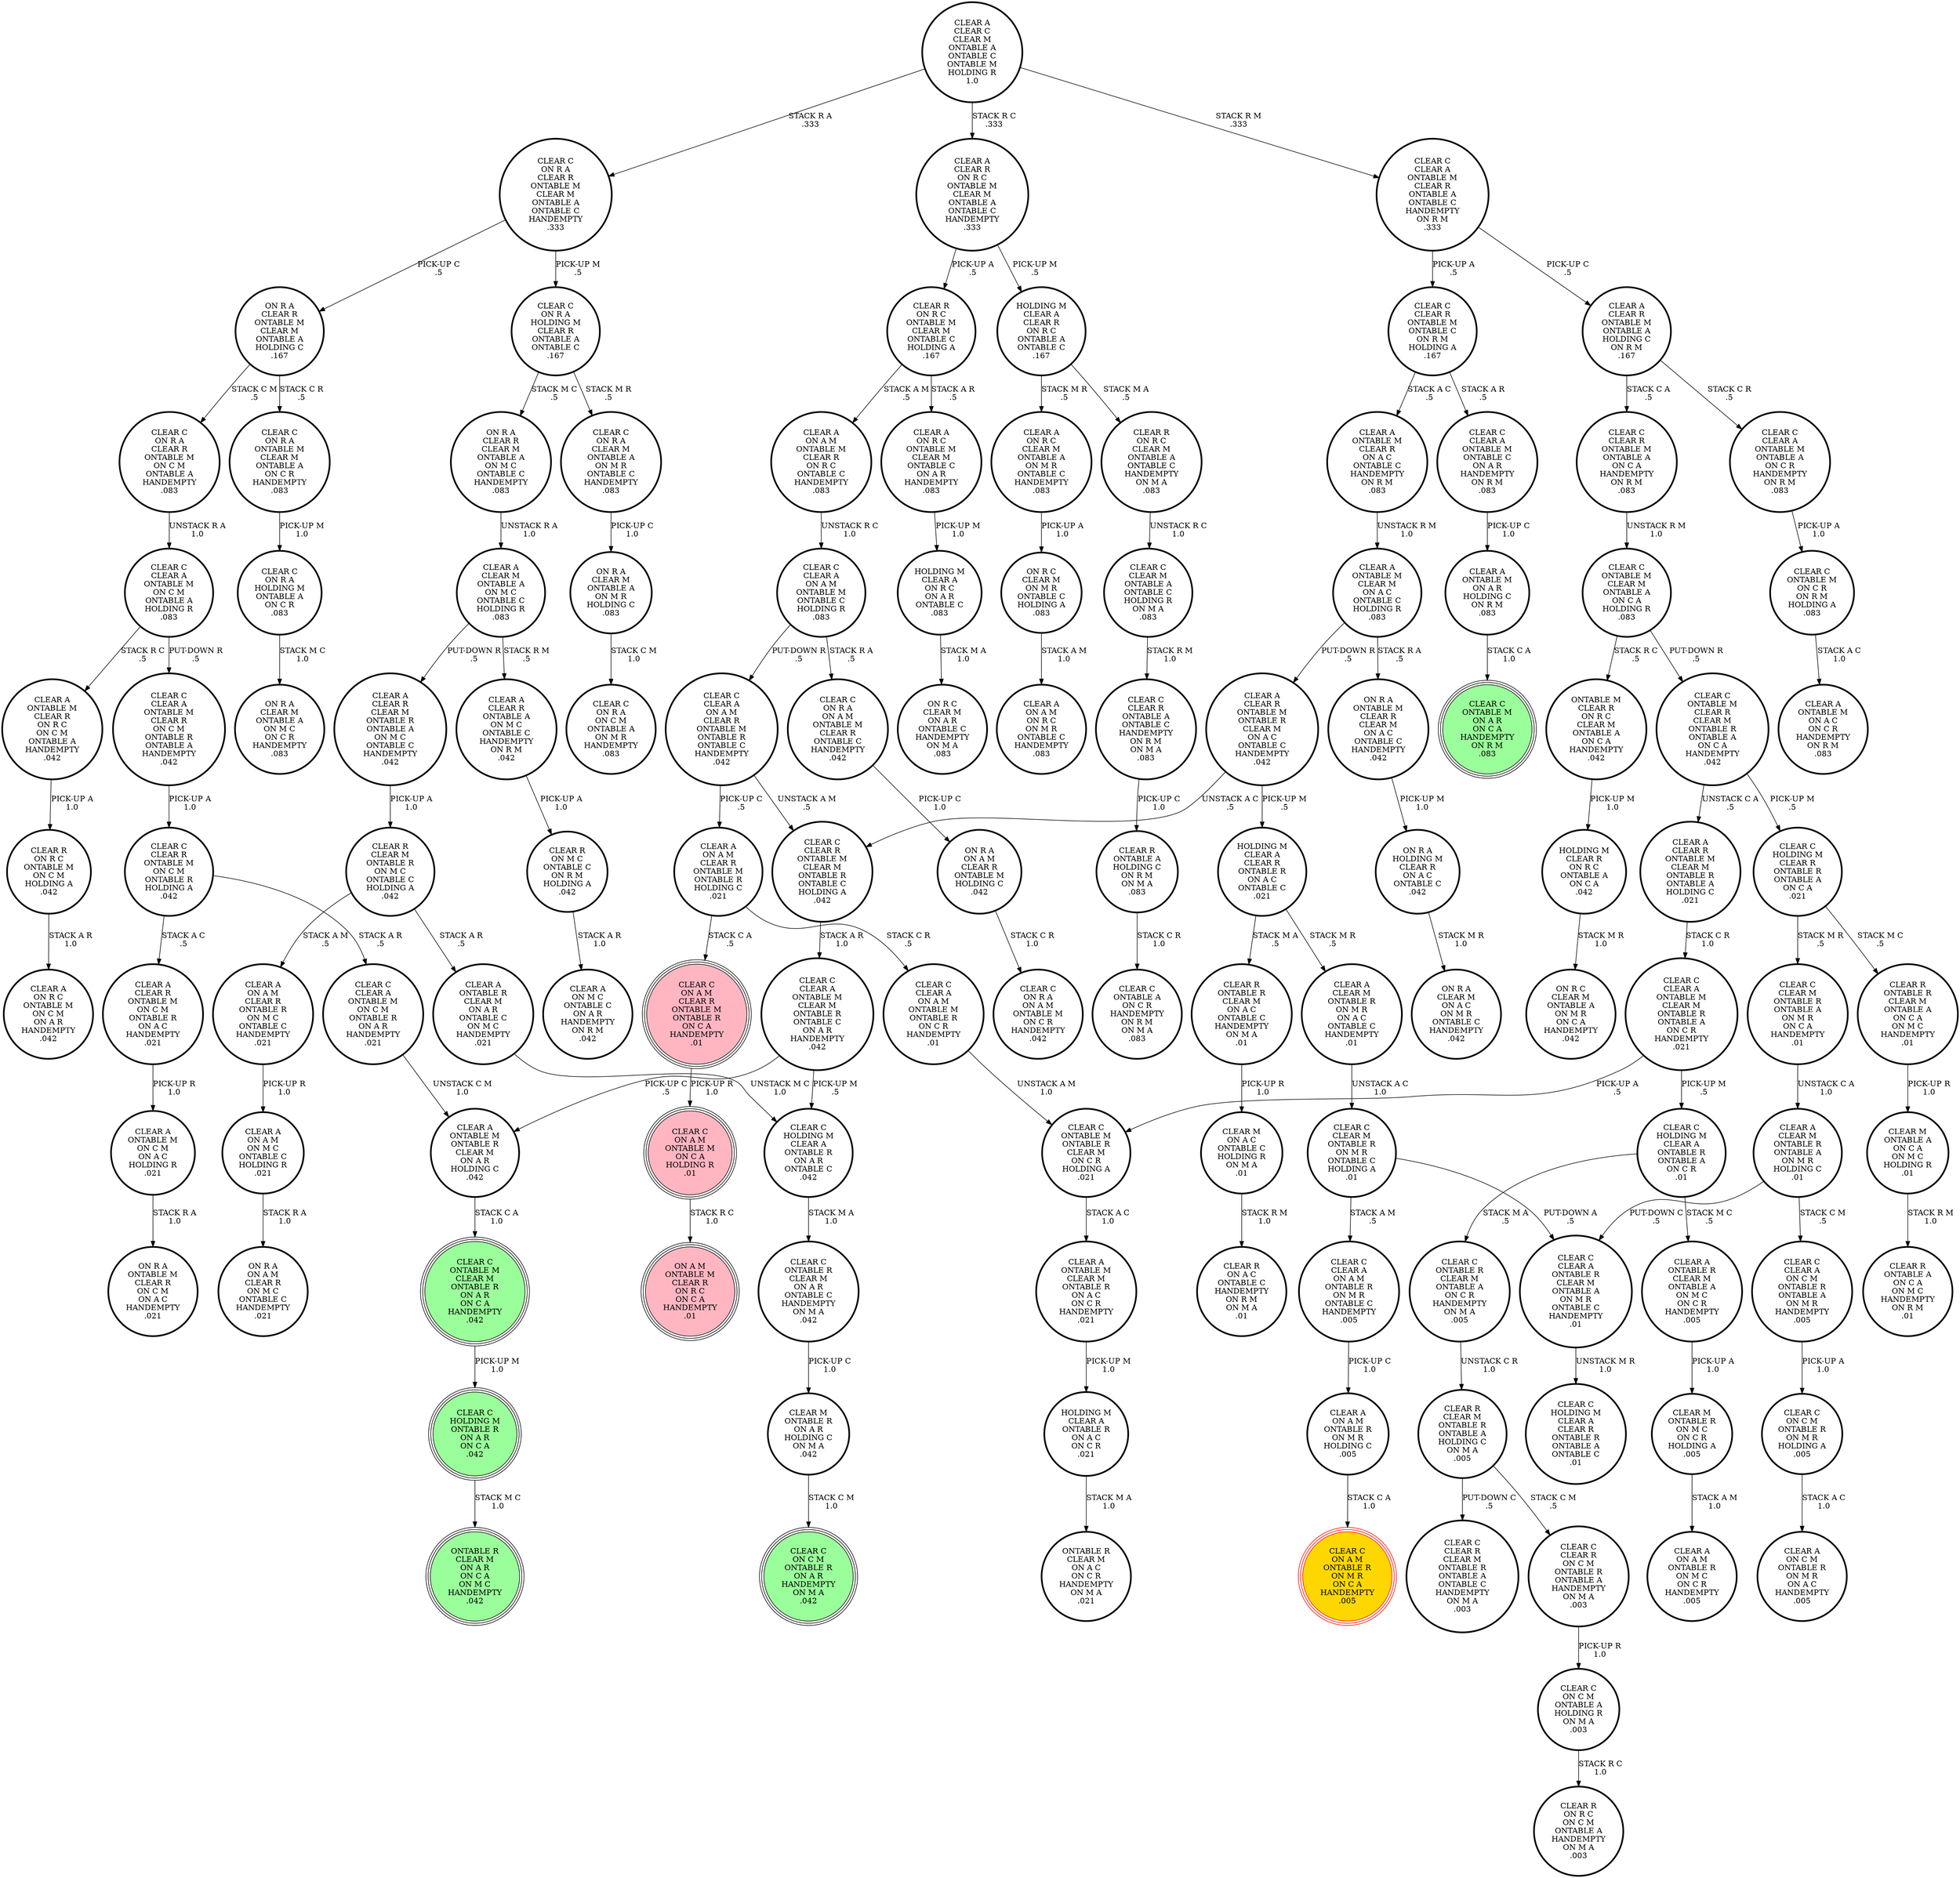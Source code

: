 digraph {
"CLEAR C\nCLEAR A\nONTABLE M\nON C M\nONTABLE A\nHOLDING R\n.083\n" -> "CLEAR C\nCLEAR A\nONTABLE M\nCLEAR R\nON C M\nONTABLE R\nONTABLE A\nHANDEMPTY\n.042\n"[label="PUT-DOWN R\n.5\n"];
"CLEAR C\nCLEAR A\nONTABLE M\nON C M\nONTABLE A\nHOLDING R\n.083\n" -> "CLEAR A\nONTABLE M\nCLEAR R\nON R C\nON C M\nONTABLE A\nHANDEMPTY\n.042\n"[label="STACK R C\n.5\n"];
"CLEAR C\nCLEAR A\nON C M\nONTABLE R\nONTABLE A\nON M R\nHANDEMPTY\n.005\n" -> "CLEAR C\nON C M\nONTABLE R\nON M R\nHOLDING A\n.005\n"[label="PICK-UP A\n1.0\n"];
"CLEAR C\nCLEAR A\nON A M\nONTABLE M\nONTABLE C\nHOLDING R\n.083\n" -> "CLEAR C\nON R A\nON A M\nONTABLE M\nCLEAR R\nONTABLE C\nHANDEMPTY\n.042\n"[label="STACK R A\n.5\n"];
"CLEAR C\nCLEAR A\nON A M\nONTABLE M\nONTABLE C\nHOLDING R\n.083\n" -> "CLEAR C\nCLEAR A\nON A M\nCLEAR R\nONTABLE M\nONTABLE R\nONTABLE C\nHANDEMPTY\n.042\n"[label="PUT-DOWN R\n.5\n"];
"CLEAR A\nONTABLE M\nON A R\nHOLDING C\nON R M\n.083\n" -> "CLEAR C\nONTABLE M\nON A R\nON C A\nHANDEMPTY\nON R M\n.083\n"[label="STACK C A\n1.0\n"];
"CLEAR C\nCLEAR R\nONTABLE M\nCLEAR M\nONTABLE R\nONTABLE C\nHOLDING A\n.042\n" -> "CLEAR C\nCLEAR A\nONTABLE M\nCLEAR M\nONTABLE R\nONTABLE C\nON A R\nHANDEMPTY\n.042\n"[label="STACK A R\n1.0\n"];
"HOLDING M\nCLEAR A\nCLEAR R\nONTABLE R\nON A C\nONTABLE C\n.021\n" -> "CLEAR A\nCLEAR M\nONTABLE R\nON M R\nON A C\nONTABLE C\nHANDEMPTY\n.01\n"[label="STACK M R\n.5\n"];
"HOLDING M\nCLEAR A\nCLEAR R\nONTABLE R\nON A C\nONTABLE C\n.021\n" -> "CLEAR R\nONTABLE R\nCLEAR M\nON A C\nONTABLE C\nHANDEMPTY\nON M A\n.01\n"[label="STACK M A\n.5\n"];
"CLEAR C\nON C M\nONTABLE R\nON M R\nHOLDING A\n.005\n" -> "CLEAR A\nON C M\nONTABLE R\nON M R\nON A C\nHANDEMPTY\n.005\n"[label="STACK A C\n1.0\n"];
"CLEAR C\nCLEAR A\nON A M\nONTABLE R\nON M R\nONTABLE C\nHANDEMPTY\n.005\n" -> "CLEAR A\nON A M\nONTABLE R\nON M R\nHOLDING C\n.005\n"[label="PICK-UP C\n1.0\n"];
"CLEAR M\nONTABLE A\nON C A\nON M C\nHOLDING R\n.01\n" -> "CLEAR R\nONTABLE A\nON C A\nON M C\nHANDEMPTY\nON R M\n.01\n"[label="STACK R M\n1.0\n"];
"CLEAR C\nCLEAR A\nON A M\nCLEAR R\nONTABLE M\nONTABLE R\nONTABLE C\nHANDEMPTY\n.042\n" -> "CLEAR A\nON A M\nCLEAR R\nONTABLE M\nONTABLE R\nHOLDING C\n.021\n"[label="PICK-UP C\n.5\n"];
"CLEAR C\nCLEAR A\nON A M\nCLEAR R\nONTABLE M\nONTABLE R\nONTABLE C\nHANDEMPTY\n.042\n" -> "CLEAR C\nCLEAR R\nONTABLE M\nCLEAR M\nONTABLE R\nONTABLE C\nHOLDING A\n.042\n"[label="UNSTACK A M\n.5\n"];
"CLEAR A\nONTABLE M\nCLEAR M\nONTABLE R\nON A C\nON C R\nHANDEMPTY\n.021\n" -> "HOLDING M\nCLEAR A\nONTABLE R\nON A C\nON C R\n.021\n"[label="PICK-UP M\n1.0\n"];
"CLEAR R\nON R C\nCLEAR M\nONTABLE A\nONTABLE C\nHANDEMPTY\nON M A\n.083\n" -> "CLEAR C\nCLEAR M\nONTABLE A\nONTABLE C\nHOLDING R\nON M A\n.083\n"[label="UNSTACK R C\n1.0\n"];
"HOLDING M\nCLEAR A\nCLEAR R\nON R C\nONTABLE A\nONTABLE C\n.167\n" -> "CLEAR A\nON R C\nCLEAR M\nONTABLE A\nON M R\nONTABLE C\nHANDEMPTY\n.083\n"[label="STACK M R\n.5\n"];
"HOLDING M\nCLEAR A\nCLEAR R\nON R C\nONTABLE A\nONTABLE C\n.167\n" -> "CLEAR R\nON R C\nCLEAR M\nONTABLE A\nONTABLE C\nHANDEMPTY\nON M A\n.083\n"[label="STACK M A\n.5\n"];
"CLEAR C\nCLEAR A\nONTABLE M\nCLEAR R\nON C M\nONTABLE R\nONTABLE A\nHANDEMPTY\n.042\n" -> "CLEAR C\nCLEAR R\nONTABLE M\nON C M\nONTABLE R\nHOLDING A\n.042\n"[label="PICK-UP A\n1.0\n"];
"CLEAR A\nCLEAR M\nONTABLE A\nON M C\nONTABLE C\nHOLDING R\n.083\n" -> "CLEAR A\nCLEAR R\nONTABLE A\nON M C\nONTABLE C\nHANDEMPTY\nON R M\n.042\n"[label="STACK R M\n.5\n"];
"CLEAR A\nCLEAR M\nONTABLE A\nON M C\nONTABLE C\nHOLDING R\n.083\n" -> "CLEAR A\nCLEAR R\nCLEAR M\nONTABLE R\nONTABLE A\nON M C\nONTABLE C\nHANDEMPTY\n.042\n"[label="PUT-DOWN R\n.5\n"];
"CLEAR A\nONTABLE R\nCLEAR M\nONTABLE A\nON M C\nON C R\nHANDEMPTY\n.005\n" -> "CLEAR M\nONTABLE R\nON M C\nON C R\nHOLDING A\n.005\n"[label="PICK-UP A\n1.0\n"];
"CLEAR C\nHOLDING M\nCLEAR A\nONTABLE R\nONTABLE A\nON C R\n.01\n" -> "CLEAR A\nONTABLE R\nCLEAR M\nONTABLE A\nON M C\nON C R\nHANDEMPTY\n.005\n"[label="STACK M C\n.5\n"];
"CLEAR C\nHOLDING M\nCLEAR A\nONTABLE R\nONTABLE A\nON C R\n.01\n" -> "CLEAR C\nONTABLE R\nCLEAR M\nONTABLE A\nON C R\nHANDEMPTY\nON M A\n.005\n"[label="STACK M A\n.5\n"];
"CLEAR C\nONTABLE M\nCLEAR R\nCLEAR M\nONTABLE R\nONTABLE A\nON C A\nHANDEMPTY\n.042\n" -> "CLEAR A\nCLEAR R\nONTABLE M\nCLEAR M\nONTABLE R\nONTABLE A\nHOLDING C\n.021\n"[label="UNSTACK C A\n.5\n"];
"CLEAR C\nONTABLE M\nCLEAR R\nCLEAR M\nONTABLE R\nONTABLE A\nON C A\nHANDEMPTY\n.042\n" -> "CLEAR C\nHOLDING M\nCLEAR R\nONTABLE R\nONTABLE A\nON C A\n.021\n"[label="PICK-UP M\n.5\n"];
"HOLDING M\nCLEAR R\nON R C\nONTABLE A\nON C A\n.042\n" -> "ON R C\nCLEAR M\nONTABLE A\nON M R\nON C A\nHANDEMPTY\n.042\n"[label="STACK M R\n1.0\n"];
"CLEAR A\nON A M\nCLEAR R\nONTABLE M\nONTABLE R\nHOLDING C\n.021\n" -> "CLEAR C\nON A M\nCLEAR R\nONTABLE M\nONTABLE R\nON C A\nHANDEMPTY\n.01\n"[label="STACK C A\n.5\n"];
"CLEAR A\nON A M\nCLEAR R\nONTABLE M\nONTABLE R\nHOLDING C\n.021\n" -> "CLEAR C\nCLEAR A\nON A M\nONTABLE M\nONTABLE R\nON C R\nHANDEMPTY\n.01\n"[label="STACK C R\n.5\n"];
"CLEAR A\nONTABLE M\nONTABLE R\nCLEAR M\nON A R\nHOLDING C\n.042\n" -> "CLEAR C\nONTABLE M\nCLEAR M\nONTABLE R\nON A R\nON C A\nHANDEMPTY\n.042\n"[label="STACK C A\n1.0\n"];
"CLEAR C\nCLEAR R\nONTABLE M\nONTABLE C\nON R M\nHOLDING A\n.167\n" -> "CLEAR C\nCLEAR A\nONTABLE M\nONTABLE C\nON A R\nHANDEMPTY\nON R M\n.083\n"[label="STACK A R\n.5\n"];
"CLEAR C\nCLEAR R\nONTABLE M\nONTABLE C\nON R M\nHOLDING A\n.167\n" -> "CLEAR A\nONTABLE M\nCLEAR R\nON A C\nONTABLE C\nHANDEMPTY\nON R M\n.083\n"[label="STACK A C\n.5\n"];
"CLEAR A\nCLEAR R\nONTABLE M\nCLEAR M\nONTABLE R\nONTABLE A\nHOLDING C\n.021\n" -> "CLEAR C\nCLEAR A\nONTABLE M\nCLEAR M\nONTABLE R\nONTABLE A\nON C R\nHANDEMPTY\n.021\n"[label="STACK C R\n1.0\n"];
"ON R A\nONTABLE M\nCLEAR R\nCLEAR M\nON A C\nONTABLE C\nHANDEMPTY\n.042\n" -> "ON R A\nHOLDING M\nCLEAR R\nON A C\nONTABLE C\n.042\n"[label="PICK-UP M\n1.0\n"];
"CLEAR C\nON R A\nONTABLE M\nCLEAR M\nONTABLE A\nON C R\nHANDEMPTY\n.083\n" -> "CLEAR C\nON R A\nHOLDING M\nONTABLE A\nON C R\n.083\n"[label="PICK-UP M\n1.0\n"];
"CLEAR A\nON A M\nONTABLE M\nCLEAR R\nON R C\nONTABLE C\nHANDEMPTY\n.083\n" -> "CLEAR C\nCLEAR A\nON A M\nONTABLE M\nONTABLE C\nHOLDING R\n.083\n"[label="UNSTACK R C\n1.0\n"];
"CLEAR A\nONTABLE M\nCLEAR R\nON A C\nONTABLE C\nHANDEMPTY\nON R M\n.083\n" -> "CLEAR A\nONTABLE M\nCLEAR M\nON A C\nONTABLE C\nHOLDING R\n.083\n"[label="UNSTACK R M\n1.0\n"];
"CLEAR A\nON A M\nONTABLE R\nON M R\nHOLDING C\n.005\n" -> "CLEAR C\nON A M\nONTABLE R\nON M R\nON C A\nHANDEMPTY\n.005\n"[label="STACK C A\n1.0\n"];
"CLEAR R\nON M C\nONTABLE C\nON R M\nHOLDING A\n.042\n" -> "CLEAR A\nON M C\nONTABLE C\nON A R\nHANDEMPTY\nON R M\n.042\n"[label="STACK A R\n1.0\n"];
"ON R A\nCLEAR R\nCLEAR M\nONTABLE A\nON M C\nONTABLE C\nHANDEMPTY\n.083\n" -> "CLEAR A\nCLEAR M\nONTABLE A\nON M C\nONTABLE C\nHOLDING R\n.083\n"[label="UNSTACK R A\n1.0\n"];
"HOLDING M\nCLEAR A\nON R C\nON A R\nONTABLE C\n.083\n" -> "ON R C\nCLEAR M\nON A R\nONTABLE C\nHANDEMPTY\nON M A\n.083\n"[label="STACK M A\n1.0\n"];
"CLEAR A\nCLEAR R\nONTABLE A\nON M C\nONTABLE C\nHANDEMPTY\nON R M\n.042\n" -> "CLEAR R\nON M C\nONTABLE C\nON R M\nHOLDING A\n.042\n"[label="PICK-UP A\n1.0\n"];
"CLEAR C\nCLEAR A\nONTABLE M\nCLEAR M\nONTABLE R\nONTABLE A\nON C R\nHANDEMPTY\n.021\n" -> "CLEAR C\nONTABLE M\nONTABLE R\nCLEAR M\nON C R\nHOLDING A\n.021\n"[label="PICK-UP A\n.5\n"];
"CLEAR C\nCLEAR A\nONTABLE M\nCLEAR M\nONTABLE R\nONTABLE A\nON C R\nHANDEMPTY\n.021\n" -> "CLEAR C\nHOLDING M\nCLEAR A\nONTABLE R\nONTABLE A\nON C R\n.01\n"[label="PICK-UP M\n.5\n"];
"CLEAR R\nONTABLE A\nHOLDING C\nON R M\nON M A\n.083\n" -> "CLEAR C\nONTABLE A\nON C R\nHANDEMPTY\nON R M\nON M A\n.083\n"[label="STACK C R\n1.0\n"];
"CLEAR C\nONTABLE R\nCLEAR M\nONTABLE A\nON C R\nHANDEMPTY\nON M A\n.005\n" -> "CLEAR R\nCLEAR M\nONTABLE R\nONTABLE A\nHOLDING C\nON M A\n.005\n"[label="UNSTACK C R\n1.0\n"];
"CLEAR C\nCLEAR A\nONTABLE M\nCLEAR R\nONTABLE A\nONTABLE C\nHANDEMPTY\nON R M\n.333\n" -> "CLEAR A\nCLEAR R\nONTABLE M\nONTABLE A\nHOLDING C\nON R M\n.167\n"[label="PICK-UP C\n.5\n"];
"CLEAR C\nCLEAR A\nONTABLE M\nCLEAR R\nONTABLE A\nONTABLE C\nHANDEMPTY\nON R M\n.333\n" -> "CLEAR C\nCLEAR R\nONTABLE M\nONTABLE C\nON R M\nHOLDING A\n.167\n"[label="PICK-UP A\n.5\n"];
"CLEAR A\nCLEAR R\nONTABLE M\nON C M\nONTABLE R\nON A C\nHANDEMPTY\n.021\n" -> "CLEAR A\nONTABLE M\nON C M\nON A C\nHOLDING R\n.021\n"[label="PICK-UP R\n1.0\n"];
"CLEAR C\nCLEAR A\nON A M\nONTABLE M\nONTABLE R\nON C R\nHANDEMPTY\n.01\n" -> "CLEAR C\nONTABLE M\nONTABLE R\nCLEAR M\nON C R\nHOLDING A\n.021\n"[label="UNSTACK A M\n1.0\n"];
"CLEAR A\nCLEAR R\nONTABLE M\nONTABLE R\nCLEAR M\nON A C\nONTABLE C\nHANDEMPTY\n.042\n" -> "HOLDING M\nCLEAR A\nCLEAR R\nONTABLE R\nON A C\nONTABLE C\n.021\n"[label="PICK-UP M\n.5\n"];
"CLEAR A\nCLEAR R\nONTABLE M\nONTABLE R\nCLEAR M\nON A C\nONTABLE C\nHANDEMPTY\n.042\n" -> "CLEAR C\nCLEAR R\nONTABLE M\nCLEAR M\nONTABLE R\nONTABLE C\nHOLDING A\n.042\n"[label="UNSTACK A C\n.5\n"];
"CLEAR C\nON A M\nONTABLE M\nON C A\nHOLDING R\n.01\n" -> "ON A M\nONTABLE M\nCLEAR R\nON R C\nON C A\nHANDEMPTY\n.01\n"[label="STACK R C\n1.0\n"];
"CLEAR C\nCLEAR R\nONTABLE M\nON C M\nONTABLE R\nHOLDING A\n.042\n" -> "CLEAR A\nCLEAR R\nONTABLE M\nON C M\nONTABLE R\nON A C\nHANDEMPTY\n.021\n"[label="STACK A C\n.5\n"];
"CLEAR C\nCLEAR R\nONTABLE M\nON C M\nONTABLE R\nHOLDING A\n.042\n" -> "CLEAR C\nCLEAR A\nONTABLE M\nON C M\nONTABLE R\nON A R\nHANDEMPTY\n.021\n"[label="STACK A R\n.5\n"];
"ON R A\nON A M\nCLEAR R\nONTABLE M\nHOLDING C\n.042\n" -> "CLEAR C\nON R A\nON A M\nONTABLE M\nON C R\nHANDEMPTY\n.042\n"[label="STACK C R\n1.0\n"];
"CLEAR C\nHOLDING M\nCLEAR A\nONTABLE R\nON A R\nONTABLE C\n.042\n" -> "CLEAR C\nONTABLE R\nCLEAR M\nON A R\nONTABLE C\nHANDEMPTY\nON M A\n.042\n"[label="STACK M A\n1.0\n"];
"CLEAR C\nCLEAR R\nONTABLE M\nONTABLE A\nON C A\nHANDEMPTY\nON R M\n.083\n" -> "CLEAR C\nONTABLE M\nCLEAR M\nONTABLE A\nON C A\nHOLDING R\n.083\n"[label="UNSTACK R M\n1.0\n"];
"CLEAR A\nCLEAR M\nONTABLE R\nON M R\nON A C\nONTABLE C\nHANDEMPTY\n.01\n" -> "CLEAR C\nCLEAR M\nONTABLE R\nON M R\nONTABLE C\nHOLDING A\n.01\n"[label="UNSTACK A C\n1.0\n"];
"CLEAR R\nON R C\nONTABLE M\nON C M\nHOLDING A\n.042\n" -> "CLEAR A\nON R C\nONTABLE M\nON C M\nON A R\nHANDEMPTY\n.042\n"[label="STACK A R\n1.0\n"];
"CLEAR C\nON R A\nHOLDING M\nCLEAR R\nONTABLE A\nONTABLE C\n.167\n" -> "CLEAR C\nON R A\nCLEAR M\nONTABLE A\nON M R\nONTABLE C\nHANDEMPTY\n.083\n"[label="STACK M R\n.5\n"];
"CLEAR C\nON R A\nHOLDING M\nCLEAR R\nONTABLE A\nONTABLE C\n.167\n" -> "ON R A\nCLEAR R\nCLEAR M\nONTABLE A\nON M C\nONTABLE C\nHANDEMPTY\n.083\n"[label="STACK M C\n.5\n"];
"CLEAR A\nCLEAR R\nONTABLE M\nONTABLE A\nHOLDING C\nON R M\n.167\n" -> "CLEAR C\nCLEAR R\nONTABLE M\nONTABLE A\nON C A\nHANDEMPTY\nON R M\n.083\n"[label="STACK C A\n.5\n"];
"CLEAR A\nCLEAR R\nONTABLE M\nONTABLE A\nHOLDING C\nON R M\n.167\n" -> "CLEAR C\nCLEAR A\nONTABLE M\nONTABLE A\nON C R\nHANDEMPTY\nON R M\n.083\n"[label="STACK C R\n.5\n"];
"CLEAR C\nCLEAR M\nONTABLE R\nON M R\nONTABLE C\nHOLDING A\n.01\n" -> "CLEAR C\nCLEAR A\nONTABLE R\nCLEAR M\nONTABLE A\nON M R\nONTABLE C\nHANDEMPTY\n.01\n"[label="PUT-DOWN A\n.5\n"];
"CLEAR C\nCLEAR M\nONTABLE R\nON M R\nONTABLE C\nHOLDING A\n.01\n" -> "CLEAR C\nCLEAR A\nON A M\nONTABLE R\nON M R\nONTABLE C\nHANDEMPTY\n.005\n"[label="STACK A M\n.5\n"];
"CLEAR C\nON R A\nCLEAR R\nONTABLE M\nON C M\nONTABLE A\nHANDEMPTY\n.083\n" -> "CLEAR C\nCLEAR A\nONTABLE M\nON C M\nONTABLE A\nHOLDING R\n.083\n"[label="UNSTACK R A\n1.0\n"];
"CLEAR C\nHOLDING M\nCLEAR R\nONTABLE R\nONTABLE A\nON C A\n.021\n" -> "CLEAR R\nONTABLE R\nCLEAR M\nONTABLE A\nON C A\nON M C\nHANDEMPTY\n.01\n"[label="STACK M C\n.5\n"];
"CLEAR C\nHOLDING M\nCLEAR R\nONTABLE R\nONTABLE A\nON C A\n.021\n" -> "CLEAR C\nCLEAR M\nONTABLE R\nONTABLE A\nON M R\nON C A\nHANDEMPTY\n.01\n"[label="STACK M R\n.5\n"];
"CLEAR C\nON R A\nHOLDING M\nONTABLE A\nON C R\n.083\n" -> "ON R A\nCLEAR M\nONTABLE A\nON M C\nON C R\nHANDEMPTY\n.083\n"[label="STACK M C\n1.0\n"];
"CLEAR A\nONTABLE M\nON C M\nON A C\nHOLDING R\n.021\n" -> "ON R A\nONTABLE M\nCLEAR R\nON C M\nON A C\nHANDEMPTY\n.021\n"[label="STACK R A\n1.0\n"];
"ON R A\nCLEAR R\nONTABLE M\nCLEAR M\nONTABLE A\nHOLDING C\n.167\n" -> "CLEAR C\nON R A\nONTABLE M\nCLEAR M\nONTABLE A\nON C R\nHANDEMPTY\n.083\n"[label="STACK C R\n.5\n"];
"ON R A\nCLEAR R\nONTABLE M\nCLEAR M\nONTABLE A\nHOLDING C\n.167\n" -> "CLEAR C\nON R A\nCLEAR R\nONTABLE M\nON C M\nONTABLE A\nHANDEMPTY\n.083\n"[label="STACK C M\n.5\n"];
"CLEAR A\nCLEAR R\nCLEAR M\nONTABLE R\nONTABLE A\nON M C\nONTABLE C\nHANDEMPTY\n.042\n" -> "CLEAR R\nCLEAR M\nONTABLE R\nON M C\nONTABLE C\nHOLDING A\n.042\n"[label="PICK-UP A\n1.0\n"];
"CLEAR A\nCLEAR R\nON R C\nONTABLE M\nCLEAR M\nONTABLE A\nONTABLE C\nHANDEMPTY\n.333\n" -> "HOLDING M\nCLEAR A\nCLEAR R\nON R C\nONTABLE A\nONTABLE C\n.167\n"[label="PICK-UP M\n.5\n"];
"CLEAR A\nCLEAR R\nON R C\nONTABLE M\nCLEAR M\nONTABLE A\nONTABLE C\nHANDEMPTY\n.333\n" -> "CLEAR R\nON R C\nONTABLE M\nCLEAR M\nONTABLE C\nHOLDING A\n.167\n"[label="PICK-UP A\n.5\n"];
"CLEAR R\nCLEAR M\nONTABLE R\nONTABLE A\nHOLDING C\nON M A\n.005\n" -> "CLEAR C\nCLEAR R\nON C M\nONTABLE R\nONTABLE A\nHANDEMPTY\nON M A\n.003\n"[label="STACK C M\n.5\n"];
"CLEAR R\nCLEAR M\nONTABLE R\nONTABLE A\nHOLDING C\nON M A\n.005\n" -> "CLEAR C\nCLEAR R\nCLEAR M\nONTABLE R\nONTABLE A\nONTABLE C\nHANDEMPTY\nON M A\n.003\n"[label="PUT-DOWN C\n.5\n"];
"CLEAR R\nONTABLE R\nCLEAR M\nON A C\nONTABLE C\nHANDEMPTY\nON M A\n.01\n" -> "CLEAR M\nON A C\nONTABLE C\nHOLDING R\nON M A\n.01\n"[label="PICK-UP R\n1.0\n"];
"CLEAR A\nON R C\nCLEAR M\nONTABLE A\nON M R\nONTABLE C\nHANDEMPTY\n.083\n" -> "ON R C\nCLEAR M\nON M R\nONTABLE C\nHOLDING A\n.083\n"[label="PICK-UP A\n1.0\n"];
"CLEAR A\nONTABLE M\nCLEAR M\nON A C\nONTABLE C\nHOLDING R\n.083\n" -> "ON R A\nONTABLE M\nCLEAR R\nCLEAR M\nON A C\nONTABLE C\nHANDEMPTY\n.042\n"[label="STACK R A\n.5\n"];
"CLEAR A\nONTABLE M\nCLEAR M\nON A C\nONTABLE C\nHOLDING R\n.083\n" -> "CLEAR A\nCLEAR R\nONTABLE M\nONTABLE R\nCLEAR M\nON A C\nONTABLE C\nHANDEMPTY\n.042\n"[label="PUT-DOWN R\n.5\n"];
"CLEAR C\nCLEAR R\nONTABLE A\nONTABLE C\nHANDEMPTY\nON R M\nON M A\n.083\n" -> "CLEAR R\nONTABLE A\nHOLDING C\nON R M\nON M A\n.083\n"[label="PICK-UP C\n1.0\n"];
"CLEAR C\nCLEAR A\nONTABLE M\nON C M\nONTABLE R\nON A R\nHANDEMPTY\n.021\n" -> "CLEAR A\nONTABLE M\nONTABLE R\nCLEAR M\nON A R\nHOLDING C\n.042\n"[label="UNSTACK C M\n1.0\n"];
"CLEAR C\nONTABLE M\nONTABLE R\nCLEAR M\nON C R\nHOLDING A\n.021\n" -> "CLEAR A\nONTABLE M\nCLEAR M\nONTABLE R\nON A C\nON C R\nHANDEMPTY\n.021\n"[label="STACK A C\n1.0\n"];
"CLEAR C\nON R A\nCLEAR R\nONTABLE M\nCLEAR M\nONTABLE A\nONTABLE C\nHANDEMPTY\n.333\n" -> "CLEAR C\nON R A\nHOLDING M\nCLEAR R\nONTABLE A\nONTABLE C\n.167\n"[label="PICK-UP M\n.5\n"];
"CLEAR C\nON R A\nCLEAR R\nONTABLE M\nCLEAR M\nONTABLE A\nONTABLE C\nHANDEMPTY\n.333\n" -> "ON R A\nCLEAR R\nONTABLE M\nCLEAR M\nONTABLE A\nHOLDING C\n.167\n"[label="PICK-UP C\n.5\n"];
"CLEAR C\nON A M\nCLEAR R\nONTABLE M\nONTABLE R\nON C A\nHANDEMPTY\n.01\n" -> "CLEAR C\nON A M\nONTABLE M\nON C A\nHOLDING R\n.01\n"[label="PICK-UP R\n1.0\n"];
"CLEAR R\nON R C\nONTABLE M\nCLEAR M\nONTABLE C\nHOLDING A\n.167\n" -> "CLEAR A\nON R C\nONTABLE M\nCLEAR M\nONTABLE C\nON A R\nHANDEMPTY\n.083\n"[label="STACK A R\n.5\n"];
"CLEAR R\nON R C\nONTABLE M\nCLEAR M\nONTABLE C\nHOLDING A\n.167\n" -> "CLEAR A\nON A M\nONTABLE M\nCLEAR R\nON R C\nONTABLE C\nHANDEMPTY\n.083\n"[label="STACK A M\n.5\n"];
"CLEAR A\nON A M\nON M C\nONTABLE C\nHOLDING R\n.021\n" -> "ON R A\nON A M\nCLEAR R\nON M C\nONTABLE C\nHANDEMPTY\n.021\n"[label="STACK R A\n1.0\n"];
"CLEAR C\nON R A\nCLEAR M\nONTABLE A\nON M R\nONTABLE C\nHANDEMPTY\n.083\n" -> "ON R A\nCLEAR M\nONTABLE A\nON M R\nHOLDING C\n.083\n"[label="PICK-UP C\n1.0\n"];
"CLEAR C\nCLEAR M\nONTABLE A\nONTABLE C\nHOLDING R\nON M A\n.083\n" -> "CLEAR C\nCLEAR R\nONTABLE A\nONTABLE C\nHANDEMPTY\nON R M\nON M A\n.083\n"[label="STACK R M\n1.0\n"];
"CLEAR C\nCLEAR A\nONTABLE R\nCLEAR M\nONTABLE A\nON M R\nONTABLE C\nHANDEMPTY\n.01\n" -> "CLEAR C\nHOLDING M\nCLEAR A\nCLEAR R\nONTABLE R\nONTABLE A\nONTABLE C\n.01\n"[label="UNSTACK M R\n1.0\n"];
"ONTABLE M\nCLEAR R\nON R C\nCLEAR M\nONTABLE A\nON C A\nHANDEMPTY\n.042\n" -> "HOLDING M\nCLEAR R\nON R C\nONTABLE A\nON C A\n.042\n"[label="PICK-UP M\n1.0\n"];
"CLEAR C\nCLEAR A\nONTABLE M\nONTABLE A\nON C R\nHANDEMPTY\nON R M\n.083\n" -> "CLEAR C\nONTABLE M\nON C R\nON R M\nHOLDING A\n.083\n"[label="PICK-UP A\n1.0\n"];
"CLEAR R\nCLEAR M\nONTABLE R\nON M C\nONTABLE C\nHOLDING A\n.042\n" -> "CLEAR A\nON A M\nCLEAR R\nONTABLE R\nON M C\nONTABLE C\nHANDEMPTY\n.021\n"[label="STACK A M\n.5\n"];
"CLEAR R\nCLEAR M\nONTABLE R\nON M C\nONTABLE C\nHOLDING A\n.042\n" -> "CLEAR A\nONTABLE R\nCLEAR M\nON A R\nONTABLE C\nON M C\nHANDEMPTY\n.021\n"[label="STACK A R\n.5\n"];
"ON R A\nHOLDING M\nCLEAR R\nON A C\nONTABLE C\n.042\n" -> "ON R A\nCLEAR M\nON A C\nON M R\nONTABLE C\nHANDEMPTY\n.042\n"[label="STACK M R\n1.0\n"];
"CLEAR C\nCLEAR A\nONTABLE M\nONTABLE C\nON A R\nHANDEMPTY\nON R M\n.083\n" -> "CLEAR A\nONTABLE M\nON A R\nHOLDING C\nON R M\n.083\n"[label="PICK-UP C\n1.0\n"];
"CLEAR C\nONTABLE R\nCLEAR M\nON A R\nONTABLE C\nHANDEMPTY\nON M A\n.042\n" -> "CLEAR M\nONTABLE R\nON A R\nHOLDING C\nON M A\n.042\n"[label="PICK-UP C\n1.0\n"];
"CLEAR A\nONTABLE M\nCLEAR R\nON R C\nON C M\nONTABLE A\nHANDEMPTY\n.042\n" -> "CLEAR R\nON R C\nONTABLE M\nON C M\nHOLDING A\n.042\n"[label="PICK-UP A\n1.0\n"];
"CLEAR C\nON C M\nONTABLE A\nHOLDING R\nON M A\n.003\n" -> "CLEAR R\nON R C\nON C M\nONTABLE A\nHANDEMPTY\nON M A\n.003\n"[label="STACK R C\n1.0\n"];
"CLEAR A\nCLEAR M\nONTABLE R\nONTABLE A\nON M R\nHOLDING C\n.01\n" -> "CLEAR C\nCLEAR A\nONTABLE R\nCLEAR M\nONTABLE A\nON M R\nONTABLE C\nHANDEMPTY\n.01\n"[label="PUT-DOWN C\n.5\n"];
"CLEAR A\nCLEAR M\nONTABLE R\nONTABLE A\nON M R\nHOLDING C\n.01\n" -> "CLEAR C\nCLEAR A\nON C M\nONTABLE R\nONTABLE A\nON M R\nHANDEMPTY\n.005\n"[label="STACK C M\n.5\n"];
"CLEAR C\nONTABLE M\nCLEAR M\nONTABLE R\nON A R\nON C A\nHANDEMPTY\n.042\n" -> "CLEAR C\nHOLDING M\nONTABLE R\nON A R\nON C A\n.042\n"[label="PICK-UP M\n1.0\n"];
"CLEAR A\nCLEAR C\nCLEAR M\nONTABLE A\nONTABLE C\nONTABLE M\nHOLDING R\n1.0\n" -> "CLEAR C\nON R A\nCLEAR R\nONTABLE M\nCLEAR M\nONTABLE A\nONTABLE C\nHANDEMPTY\n.333\n"[label="STACK R A\n.333\n"];
"CLEAR A\nCLEAR C\nCLEAR M\nONTABLE A\nONTABLE C\nONTABLE M\nHOLDING R\n1.0\n" -> "CLEAR A\nCLEAR R\nON R C\nONTABLE M\nCLEAR M\nONTABLE A\nONTABLE C\nHANDEMPTY\n.333\n"[label="STACK R C\n.333\n"];
"CLEAR A\nCLEAR C\nCLEAR M\nONTABLE A\nONTABLE C\nONTABLE M\nHOLDING R\n1.0\n" -> "CLEAR C\nCLEAR A\nONTABLE M\nCLEAR R\nONTABLE A\nONTABLE C\nHANDEMPTY\nON R M\n.333\n"[label="STACK R M\n.333\n"];
"CLEAR A\nONTABLE R\nCLEAR M\nON A R\nONTABLE C\nON M C\nHANDEMPTY\n.021\n" -> "CLEAR C\nHOLDING M\nCLEAR A\nONTABLE R\nON A R\nONTABLE C\n.042\n"[label="UNSTACK M C\n1.0\n"];
"CLEAR R\nONTABLE R\nCLEAR M\nONTABLE A\nON C A\nON M C\nHANDEMPTY\n.01\n" -> "CLEAR M\nONTABLE A\nON C A\nON M C\nHOLDING R\n.01\n"[label="PICK-UP R\n1.0\n"];
"ON R C\nCLEAR M\nON M R\nONTABLE C\nHOLDING A\n.083\n" -> "CLEAR A\nON A M\nON R C\nON M R\nONTABLE C\nHANDEMPTY\n.083\n"[label="STACK A M\n1.0\n"];
"CLEAR M\nONTABLE R\nON M C\nON C R\nHOLDING A\n.005\n" -> "CLEAR A\nON A M\nONTABLE R\nON M C\nON C R\nHANDEMPTY\n.005\n"[label="STACK A M\n1.0\n"];
"CLEAR C\nHOLDING M\nONTABLE R\nON A R\nON C A\n.042\n" -> "ONTABLE R\nCLEAR M\nON A R\nON C A\nON M C\nHANDEMPTY\n.042\n"[label="STACK M C\n1.0\n"];
"CLEAR C\nONTABLE M\nCLEAR M\nONTABLE A\nON C A\nHOLDING R\n.083\n" -> "ONTABLE M\nCLEAR R\nON R C\nCLEAR M\nONTABLE A\nON C A\nHANDEMPTY\n.042\n"[label="STACK R C\n.5\n"];
"CLEAR C\nONTABLE M\nCLEAR M\nONTABLE A\nON C A\nHOLDING R\n.083\n" -> "CLEAR C\nONTABLE M\nCLEAR R\nCLEAR M\nONTABLE R\nONTABLE A\nON C A\nHANDEMPTY\n.042\n"[label="PUT-DOWN R\n.5\n"];
"CLEAR A\nON R C\nONTABLE M\nCLEAR M\nONTABLE C\nON A R\nHANDEMPTY\n.083\n" -> "HOLDING M\nCLEAR A\nON R C\nON A R\nONTABLE C\n.083\n"[label="PICK-UP M\n1.0\n"];
"CLEAR M\nON A C\nONTABLE C\nHOLDING R\nON M A\n.01\n" -> "CLEAR R\nON A C\nONTABLE C\nHANDEMPTY\nON R M\nON M A\n.01\n"[label="STACK R M\n1.0\n"];
"CLEAR C\nCLEAR R\nON C M\nONTABLE R\nONTABLE A\nHANDEMPTY\nON M A\n.003\n" -> "CLEAR C\nON C M\nONTABLE A\nHOLDING R\nON M A\n.003\n"[label="PICK-UP R\n1.0\n"];
"ON R A\nCLEAR M\nONTABLE A\nON M R\nHOLDING C\n.083\n" -> "CLEAR C\nON R A\nON C M\nONTABLE A\nON M R\nHANDEMPTY\n.083\n"[label="STACK C M\n1.0\n"];
"CLEAR A\nON A M\nCLEAR R\nONTABLE R\nON M C\nONTABLE C\nHANDEMPTY\n.021\n" -> "CLEAR A\nON A M\nON M C\nONTABLE C\nHOLDING R\n.021\n"[label="PICK-UP R\n1.0\n"];
"CLEAR C\nON R A\nON A M\nONTABLE M\nCLEAR R\nONTABLE C\nHANDEMPTY\n.042\n" -> "ON R A\nON A M\nCLEAR R\nONTABLE M\nHOLDING C\n.042\n"[label="PICK-UP C\n1.0\n"];
"CLEAR M\nONTABLE R\nON A R\nHOLDING C\nON M A\n.042\n" -> "CLEAR C\nON C M\nONTABLE R\nON A R\nHANDEMPTY\nON M A\n.042\n"[label="STACK C M\n1.0\n"];
"HOLDING M\nCLEAR A\nONTABLE R\nON A C\nON C R\n.021\n" -> "ONTABLE R\nCLEAR M\nON A C\nON C R\nHANDEMPTY\nON M A\n.021\n"[label="STACK M A\n1.0\n"];
"CLEAR C\nCLEAR A\nONTABLE M\nCLEAR M\nONTABLE R\nONTABLE C\nON A R\nHANDEMPTY\n.042\n" -> "CLEAR A\nONTABLE M\nONTABLE R\nCLEAR M\nON A R\nHOLDING C\n.042\n"[label="PICK-UP C\n.5\n"];
"CLEAR C\nCLEAR A\nONTABLE M\nCLEAR M\nONTABLE R\nONTABLE C\nON A R\nHANDEMPTY\n.042\n" -> "CLEAR C\nHOLDING M\nCLEAR A\nONTABLE R\nON A R\nONTABLE C\n.042\n"[label="PICK-UP M\n.5\n"];
"CLEAR C\nONTABLE M\nON C R\nON R M\nHOLDING A\n.083\n" -> "CLEAR A\nONTABLE M\nON A C\nON C R\nHANDEMPTY\nON R M\n.083\n"[label="STACK A C\n1.0\n"];
"CLEAR C\nCLEAR M\nONTABLE R\nONTABLE A\nON M R\nON C A\nHANDEMPTY\n.01\n" -> "CLEAR A\nCLEAR M\nONTABLE R\nONTABLE A\nON M R\nHOLDING C\n.01\n"[label="UNSTACK C A\n1.0\n"];
"CLEAR R\nON R C\nON C M\nONTABLE A\nHANDEMPTY\nON M A\n.003\n" [shape=circle, penwidth=3];
"CLEAR R\nON A C\nONTABLE C\nHANDEMPTY\nON R M\nON M A\n.01\n" [shape=circle, penwidth=3];
"CLEAR A\nON C M\nONTABLE R\nON M R\nON A C\nHANDEMPTY\n.005\n" [shape=circle, penwidth=3];
"ON A M\nONTABLE M\nCLEAR R\nON R C\nON C A\nHANDEMPTY\n.01\n" [shape=circle, style=filled, fillcolor=lightpink, peripheries=3];
"CLEAR C\nON R A\nON C M\nONTABLE A\nON M R\nHANDEMPTY\n.083\n" [shape=circle, penwidth=3];
"CLEAR C\nCLEAR R\nCLEAR M\nONTABLE R\nONTABLE A\nONTABLE C\nHANDEMPTY\nON M A\n.003\n" [shape=circle, penwidth=3];
"ON R A\nON A M\nCLEAR R\nON M C\nONTABLE C\nHANDEMPTY\n.021\n" [shape=circle, penwidth=3];
"ONTABLE R\nCLEAR M\nON A C\nON C R\nHANDEMPTY\nON M A\n.021\n" [shape=circle, penwidth=3];
"CLEAR C\nON R A\nON A M\nONTABLE M\nON C R\nHANDEMPTY\n.042\n" [shape=circle, penwidth=3];
"CLEAR C\nON A M\nONTABLE R\nON M R\nON C A\nHANDEMPTY\n.005\n" [shape=circle, style=filled color=red, fillcolor=gold, peripheries=3];
"CLEAR A\nON A M\nON R C\nON M R\nONTABLE C\nHANDEMPTY\n.083\n" [shape=circle, penwidth=3];
"ON R A\nCLEAR M\nONTABLE A\nON M C\nON C R\nHANDEMPTY\n.083\n" [shape=circle, penwidth=3];
"CLEAR C\nHOLDING M\nCLEAR A\nCLEAR R\nONTABLE R\nONTABLE A\nONTABLE C\n.01\n" [shape=circle, penwidth=3];
"ON R A\nCLEAR M\nON A C\nON M R\nONTABLE C\nHANDEMPTY\n.042\n" [shape=circle, penwidth=3];
"ON R A\nONTABLE M\nCLEAR R\nON C M\nON A C\nHANDEMPTY\n.021\n" [shape=circle, penwidth=3];
"CLEAR A\nON M C\nONTABLE C\nON A R\nHANDEMPTY\nON R M\n.042\n" [shape=circle, penwidth=3];
"CLEAR A\nON A M\nONTABLE R\nON M C\nON C R\nHANDEMPTY\n.005\n" [shape=circle, penwidth=3];
"CLEAR R\nONTABLE A\nON C A\nON M C\nHANDEMPTY\nON R M\n.01\n" [shape=circle, penwidth=3];
"CLEAR A\nONTABLE M\nON A C\nON C R\nHANDEMPTY\nON R M\n.083\n" [shape=circle, penwidth=3];
"CLEAR C\nONTABLE A\nON C R\nHANDEMPTY\nON R M\nON M A\n.083\n" [shape=circle, penwidth=3];
"ON R C\nCLEAR M\nON A R\nONTABLE C\nHANDEMPTY\nON M A\n.083\n" [shape=circle, penwidth=3];
"CLEAR C\nON C M\nONTABLE R\nON A R\nHANDEMPTY\nON M A\n.042\n" [shape=circle, style=filled, fillcolor=palegreen1, peripheries=3];
"ONTABLE R\nCLEAR M\nON A R\nON C A\nON M C\nHANDEMPTY\n.042\n" [shape=circle, style=filled, fillcolor=palegreen1, peripheries=3];
"CLEAR C\nONTABLE M\nON A R\nON C A\nHANDEMPTY\nON R M\n.083\n" [shape=circle, style=filled, fillcolor=palegreen1, peripheries=3];
"CLEAR A\nON R C\nONTABLE M\nON C M\nON A R\nHANDEMPTY\n.042\n" [shape=circle, penwidth=3];
"ON R C\nCLEAR M\nONTABLE A\nON M R\nON C A\nHANDEMPTY\n.042\n" [shape=circle, penwidth=3];
"CLEAR A\nONTABLE M\nCLEAR R\nON R C\nON C M\nONTABLE A\nHANDEMPTY\n.042\n" [shape=circle, penwidth=3];
"CLEAR C\nCLEAR R\nONTABLE M\nONTABLE C\nON R M\nHOLDING A\n.167\n" [shape=circle, penwidth=3];
"CLEAR C\nCLEAR A\nONTABLE M\nON C M\nONTABLE R\nON A R\nHANDEMPTY\n.021\n" [shape=circle, penwidth=3];
"CLEAR C\nCLEAR A\nON C M\nONTABLE R\nONTABLE A\nON M R\nHANDEMPTY\n.005\n" [shape=circle, penwidth=3];
"CLEAR C\nON A M\nCLEAR R\nONTABLE M\nONTABLE R\nON C A\nHANDEMPTY\n.01\n" [shape=circle, style=filled, fillcolor=lightpink, peripheries=3];
"CLEAR A\nON R C\nONTABLE M\nCLEAR M\nONTABLE C\nON A R\nHANDEMPTY\n.083\n" [shape=circle, penwidth=3];
"CLEAR C\nCLEAR R\nONTABLE A\nONTABLE C\nHANDEMPTY\nON R M\nON M A\n.083\n" [shape=circle, penwidth=3];
"CLEAR A\nONTABLE R\nCLEAR M\nONTABLE A\nON M C\nON C R\nHANDEMPTY\n.005\n" [shape=circle, penwidth=3];
"CLEAR C\nCLEAR A\nONTABLE M\nON C M\nONTABLE A\nHOLDING R\n.083\n" [shape=circle, penwidth=3];
"CLEAR A\nCLEAR R\nONTABLE A\nON M C\nONTABLE C\nHANDEMPTY\nON R M\n.042\n" [shape=circle, penwidth=3];
"CLEAR C\nHOLDING M\nCLEAR A\nONTABLE R\nON A R\nONTABLE C\n.042\n" [shape=circle, penwidth=3];
"CLEAR A\nON A M\nONTABLE R\nON M R\nHOLDING C\n.005\n" [shape=circle, penwidth=3];
"CLEAR R\nCLEAR M\nONTABLE R\nONTABLE A\nHOLDING C\nON M A\n.005\n" [shape=circle, penwidth=3];
"CLEAR R\nON R C\nON C M\nONTABLE A\nHANDEMPTY\nON M A\n.003\n" [shape=circle, penwidth=3];
"CLEAR A\nONTABLE R\nCLEAR M\nON A R\nONTABLE C\nON M C\nHANDEMPTY\n.021\n" [shape=circle, penwidth=3];
"CLEAR C\nON R A\nON A M\nONTABLE M\nCLEAR R\nONTABLE C\nHANDEMPTY\n.042\n" [shape=circle, penwidth=3];
"CLEAR C\nCLEAR R\nON C M\nONTABLE R\nONTABLE A\nHANDEMPTY\nON M A\n.003\n" [shape=circle, penwidth=3];
"CLEAR C\nON C M\nONTABLE A\nHOLDING R\nON M A\n.003\n" [shape=circle, penwidth=3];
"CLEAR R\nON A C\nONTABLE C\nHANDEMPTY\nON R M\nON M A\n.01\n" [shape=circle, penwidth=3];
"CLEAR A\nON C M\nONTABLE R\nON M R\nON A C\nHANDEMPTY\n.005\n" [shape=circle, penwidth=3];
"ON A M\nONTABLE M\nCLEAR R\nON R C\nON C A\nHANDEMPTY\n.01\n" [shape=circle, style=filled, fillcolor=lightpink, peripheries=3];
"CLEAR C\nCLEAR R\nONTABLE M\nON C M\nONTABLE R\nHOLDING A\n.042\n" [shape=circle, penwidth=3];
"CLEAR M\nONTABLE A\nON C A\nON M C\nHOLDING R\n.01\n" [shape=circle, penwidth=3];
"CLEAR C\nON R A\nCLEAR R\nONTABLE M\nCLEAR M\nONTABLE A\nONTABLE C\nHANDEMPTY\n.333\n" [shape=circle, penwidth=3];
"CLEAR C\nONTABLE M\nCLEAR R\nCLEAR M\nONTABLE R\nONTABLE A\nON C A\nHANDEMPTY\n.042\n" [shape=circle, penwidth=3];
"CLEAR R\nONTABLE R\nCLEAR M\nON A C\nONTABLE C\nHANDEMPTY\nON M A\n.01\n" [shape=circle, penwidth=3];
"CLEAR C\nON R A\nON C M\nONTABLE A\nON M R\nHANDEMPTY\n.083\n" [shape=circle, penwidth=3];
"CLEAR C\nCLEAR R\nCLEAR M\nONTABLE R\nONTABLE A\nONTABLE C\nHANDEMPTY\nON M A\n.003\n" [shape=circle, penwidth=3];
"ON R A\nCLEAR R\nONTABLE M\nCLEAR M\nONTABLE A\nHOLDING C\n.167\n" [shape=circle, penwidth=3];
"CLEAR C\nCLEAR A\nONTABLE M\nCLEAR R\nON C M\nONTABLE R\nONTABLE A\nHANDEMPTY\n.042\n" [shape=circle, penwidth=3];
"CLEAR C\nON A M\nONTABLE M\nON C A\nHOLDING R\n.01\n" [shape=circle, style=filled, fillcolor=lightpink, peripheries=3];
"CLEAR C\nCLEAR R\nONTABLE M\nONTABLE A\nON C A\nHANDEMPTY\nON R M\n.083\n" [shape=circle, penwidth=3];
"ON R A\nON A M\nCLEAR R\nON M C\nONTABLE C\nHANDEMPTY\n.021\n" [shape=circle, penwidth=3];
"CLEAR C\nCLEAR A\nONTABLE M\nONTABLE C\nON A R\nHANDEMPTY\nON R M\n.083\n" [shape=circle, penwidth=3];
"CLEAR A\nCLEAR R\nONTABLE M\nONTABLE R\nCLEAR M\nON A C\nONTABLE C\nHANDEMPTY\n.042\n" [shape=circle, penwidth=3];
"CLEAR C\nCLEAR A\nON A M\nCLEAR R\nONTABLE M\nONTABLE R\nONTABLE C\nHANDEMPTY\n.042\n" [shape=circle, penwidth=3];
"CLEAR A\nCLEAR R\nONTABLE M\nON C M\nONTABLE R\nON A C\nHANDEMPTY\n.021\n" [shape=circle, penwidth=3];
"ON R A\nHOLDING M\nCLEAR R\nON A C\nONTABLE C\n.042\n" [shape=circle, penwidth=3];
"CLEAR A\nCLEAR C\nCLEAR M\nONTABLE A\nONTABLE C\nONTABLE M\nHOLDING R\n1.0\n" [shape=circle, penwidth=3];
"CLEAR A\nON A M\nCLEAR R\nONTABLE M\nONTABLE R\nHOLDING C\n.021\n" [shape=circle, penwidth=3];
"CLEAR M\nONTABLE R\nON A R\nHOLDING C\nON M A\n.042\n" [shape=circle, penwidth=3];
"ON R A\nCLEAR R\nCLEAR M\nONTABLE A\nON M C\nONTABLE C\nHANDEMPTY\n.083\n" [shape=circle, penwidth=3];
"CLEAR C\nHOLDING M\nCLEAR R\nONTABLE R\nONTABLE A\nON C A\n.021\n" [shape=circle, penwidth=3];
"CLEAR C\nON R A\nHOLDING M\nCLEAR R\nONTABLE A\nONTABLE C\n.167\n" [shape=circle, penwidth=3];
"CLEAR C\nONTABLE M\nON C R\nON R M\nHOLDING A\n.083\n" [shape=circle, penwidth=3];
"CLEAR C\nCLEAR R\nONTABLE M\nCLEAR M\nONTABLE R\nONTABLE C\nHOLDING A\n.042\n" [shape=circle, penwidth=3];
"CLEAR A\nCLEAR R\nCLEAR M\nONTABLE R\nONTABLE A\nON M C\nONTABLE C\nHANDEMPTY\n.042\n" [shape=circle, penwidth=3];
"CLEAR C\nCLEAR M\nONTABLE R\nONTABLE A\nON M R\nON C A\nHANDEMPTY\n.01\n" [shape=circle, penwidth=3];
"ONTABLE R\nCLEAR M\nON A C\nON C R\nHANDEMPTY\nON M A\n.021\n" [shape=circle, penwidth=3];
"CLEAR C\nON R A\nON A M\nONTABLE M\nON C R\nHANDEMPTY\n.042\n" [shape=circle, penwidth=3];
"CLEAR A\nONTABLE M\nONTABLE R\nCLEAR M\nON A R\nHOLDING C\n.042\n" [shape=circle, penwidth=3];
"CLEAR A\nONTABLE M\nON A R\nHOLDING C\nON R M\n.083\n" [shape=circle, penwidth=3];
"ON R A\nON A M\nCLEAR R\nONTABLE M\nHOLDING C\n.042\n" [shape=circle, penwidth=3];
"CLEAR R\nONTABLE R\nCLEAR M\nONTABLE A\nON C A\nON M C\nHANDEMPTY\n.01\n" [shape=circle, penwidth=3];
"CLEAR A\nCLEAR R\nONTABLE M\nCLEAR M\nONTABLE R\nONTABLE A\nHOLDING C\n.021\n" [shape=circle, penwidth=3];
"CLEAR C\nON A M\nONTABLE R\nON M R\nON C A\nHANDEMPTY\n.005\n" [shape=circle, style=filled color=red, fillcolor=gold, peripheries=3];
"CLEAR A\nON R C\nCLEAR M\nONTABLE A\nON M R\nONTABLE C\nHANDEMPTY\n.083\n" [shape=circle, penwidth=3];
"CLEAR A\nON A M\nON R C\nON M R\nONTABLE C\nHANDEMPTY\n.083\n" [shape=circle, penwidth=3];
"CLEAR R\nON R C\nONTABLE M\nCLEAR M\nONTABLE C\nHOLDING A\n.167\n" [shape=circle, penwidth=3];
"CLEAR C\nHOLDING M\nCLEAR A\nONTABLE R\nONTABLE A\nON C R\n.01\n" [shape=circle, penwidth=3];
"HOLDING M\nCLEAR R\nON R C\nONTABLE A\nON C A\n.042\n" [shape=circle, penwidth=3];
"ON R A\nCLEAR M\nONTABLE A\nON M C\nON C R\nHANDEMPTY\n.083\n" [shape=circle, penwidth=3];
"CLEAR A\nONTABLE M\nCLEAR R\nON A C\nONTABLE C\nHANDEMPTY\nON R M\n.083\n" [shape=circle, penwidth=3];
"CLEAR A\nONTABLE M\nCLEAR M\nON A C\nONTABLE C\nHOLDING R\n.083\n" [shape=circle, penwidth=3];
"HOLDING M\nCLEAR A\nCLEAR R\nONTABLE R\nON A C\nONTABLE C\n.021\n" [shape=circle, penwidth=3];
"CLEAR R\nON R C\nONTABLE M\nON C M\nHOLDING A\n.042\n" [shape=circle, penwidth=3];
"ON R C\nCLEAR M\nON M R\nONTABLE C\nHOLDING A\n.083\n" [shape=circle, penwidth=3];
"HOLDING M\nCLEAR A\nON R C\nON A R\nONTABLE C\n.083\n" [shape=circle, penwidth=3];
"CLEAR C\nHOLDING M\nCLEAR A\nCLEAR R\nONTABLE R\nONTABLE A\nONTABLE C\n.01\n" [shape=circle, penwidth=3];
"CLEAR C\nCLEAR A\nON A M\nONTABLE M\nONTABLE C\nHOLDING R\n.083\n" [shape=circle, penwidth=3];
"CLEAR A\nCLEAR R\nONTABLE M\nONTABLE A\nHOLDING C\nON R M\n.167\n" [shape=circle, penwidth=3];
"CLEAR C\nCLEAR A\nONTABLE M\nCLEAR M\nONTABLE R\nONTABLE A\nON C R\nHANDEMPTY\n.021\n" [shape=circle, penwidth=3];
"CLEAR C\nON R A\nONTABLE M\nCLEAR M\nONTABLE A\nON C R\nHANDEMPTY\n.083\n" [shape=circle, penwidth=3];
"CLEAR C\nONTABLE M\nCLEAR M\nONTABLE A\nON C A\nHOLDING R\n.083\n" [shape=circle, penwidth=3];
"ON R A\nCLEAR M\nON A C\nON M R\nONTABLE C\nHANDEMPTY\n.042\n" [shape=circle, penwidth=3];
"CLEAR C\nCLEAR A\nONTABLE R\nCLEAR M\nONTABLE A\nON M R\nONTABLE C\nHANDEMPTY\n.01\n" [shape=circle, penwidth=3];
"ON R A\nONTABLE M\nCLEAR R\nON C M\nON A C\nHANDEMPTY\n.021\n" [shape=circle, penwidth=3];
"CLEAR A\nCLEAR M\nONTABLE A\nON M C\nONTABLE C\nHOLDING R\n.083\n" [shape=circle, penwidth=3];
"CLEAR A\nON M C\nONTABLE C\nON A R\nHANDEMPTY\nON R M\n.042\n" [shape=circle, penwidth=3];
"CLEAR C\nCLEAR A\nONTABLE M\nONTABLE A\nON C R\nHANDEMPTY\nON R M\n.083\n" [shape=circle, penwidth=3];
"CLEAR R\nONTABLE A\nHOLDING C\nON R M\nON M A\n.083\n" [shape=circle, penwidth=3];
"CLEAR A\nCLEAR M\nONTABLE R\nON M R\nON A C\nONTABLE C\nHANDEMPTY\n.01\n" [shape=circle, penwidth=3];
"CLEAR A\nON A M\nCLEAR R\nONTABLE R\nON M C\nONTABLE C\nHANDEMPTY\n.021\n" [shape=circle, penwidth=3];
"CLEAR A\nONTABLE M\nCLEAR M\nONTABLE R\nON A C\nON C R\nHANDEMPTY\n.021\n" [shape=circle, penwidth=3];
"CLEAR A\nON A M\nONTABLE R\nON M C\nON C R\nHANDEMPTY\n.005\n" [shape=circle, penwidth=3];
"ONTABLE M\nCLEAR R\nON R C\nCLEAR M\nONTABLE A\nON C A\nHANDEMPTY\n.042\n" [shape=circle, penwidth=3];
"CLEAR R\nCLEAR M\nONTABLE R\nON M C\nONTABLE C\nHOLDING A\n.042\n" [shape=circle, penwidth=3];
"HOLDING M\nCLEAR A\nCLEAR R\nON R C\nONTABLE A\nONTABLE C\n.167\n" [shape=circle, penwidth=3];
"CLEAR R\nON R C\nCLEAR M\nONTABLE A\nONTABLE C\nHANDEMPTY\nON M A\n.083\n" [shape=circle, penwidth=3];
"CLEAR R\nONTABLE A\nON C A\nON M C\nHANDEMPTY\nON R M\n.01\n" [shape=circle, penwidth=3];
"CLEAR R\nON M C\nONTABLE C\nON R M\nHOLDING A\n.042\n" [shape=circle, penwidth=3];
"CLEAR A\nCLEAR R\nON R C\nONTABLE M\nCLEAR M\nONTABLE A\nONTABLE C\nHANDEMPTY\n.333\n" [shape=circle, penwidth=3];
"ON R A\nONTABLE M\nCLEAR R\nCLEAR M\nON A C\nONTABLE C\nHANDEMPTY\n.042\n" [shape=circle, penwidth=3];
"CLEAR C\nONTABLE R\nCLEAR M\nONTABLE A\nON C R\nHANDEMPTY\nON M A\n.005\n" [shape=circle, penwidth=3];
"CLEAR C\nCLEAR M\nONTABLE A\nONTABLE C\nHOLDING R\nON M A\n.083\n" [shape=circle, penwidth=3];
"CLEAR A\nONTABLE M\nON A C\nON C R\nHANDEMPTY\nON R M\n.083\n" [shape=circle, penwidth=3];
"HOLDING M\nCLEAR A\nONTABLE R\nON A C\nON C R\n.021\n" [shape=circle, penwidth=3];
"CLEAR A\nCLEAR M\nONTABLE R\nONTABLE A\nON M R\nHOLDING C\n.01\n" [shape=circle, penwidth=3];
"CLEAR C\nONTABLE A\nON C R\nHANDEMPTY\nON R M\nON M A\n.083\n" [shape=circle, penwidth=3];
"CLEAR C\nON R A\nHOLDING M\nONTABLE A\nON C R\n.083\n" [shape=circle, penwidth=3];
"ON R C\nCLEAR M\nON A R\nONTABLE C\nHANDEMPTY\nON M A\n.083\n" [shape=circle, penwidth=3];
"CLEAR C\nONTABLE M\nONTABLE R\nCLEAR M\nON C R\nHOLDING A\n.021\n" [shape=circle, penwidth=3];
"CLEAR C\nON C M\nONTABLE R\nON A R\nHANDEMPTY\nON M A\n.042\n" [shape=circle, style=filled, fillcolor=palegreen1, peripheries=3];
"ONTABLE R\nCLEAR M\nON A R\nON C A\nON M C\nHANDEMPTY\n.042\n" [shape=circle, style=filled, fillcolor=palegreen1, peripheries=3];
"CLEAR C\nONTABLE R\nCLEAR M\nON A R\nONTABLE C\nHANDEMPTY\nON M A\n.042\n" [shape=circle, penwidth=3];
"CLEAR C\nCLEAR M\nONTABLE R\nON M R\nONTABLE C\nHOLDING A\n.01\n" [shape=circle, penwidth=3];
"CLEAR C\nONTABLE M\nCLEAR M\nONTABLE R\nON A R\nON C A\nHANDEMPTY\n.042\n" [shape=circle, style=filled, fillcolor=palegreen1, peripheries=3];
"CLEAR A\nONTABLE M\nON C M\nON A C\nHOLDING R\n.021\n" [shape=circle, penwidth=3];
"CLEAR C\nHOLDING M\nONTABLE R\nON A R\nON C A\n.042\n" [shape=circle, style=filled, fillcolor=palegreen1, peripheries=3];
"CLEAR M\nONTABLE R\nON M C\nON C R\nHOLDING A\n.005\n" [shape=circle, penwidth=3];
"CLEAR A\nON A M\nON M C\nONTABLE C\nHOLDING R\n.021\n" [shape=circle, penwidth=3];
"CLEAR C\nCLEAR A\nON A M\nONTABLE M\nONTABLE R\nON C R\nHANDEMPTY\n.01\n" [shape=circle, penwidth=3];
"CLEAR C\nCLEAR A\nON A M\nONTABLE R\nON M R\nONTABLE C\nHANDEMPTY\n.005\n" [shape=circle, penwidth=3];
"ON R A\nCLEAR M\nONTABLE A\nON M R\nHOLDING C\n.083\n" [shape=circle, penwidth=3];
"CLEAR C\nCLEAR A\nONTABLE M\nCLEAR M\nONTABLE R\nONTABLE C\nON A R\nHANDEMPTY\n.042\n" [shape=circle, penwidth=3];
"CLEAR A\nON A M\nONTABLE M\nCLEAR R\nON R C\nONTABLE C\nHANDEMPTY\n.083\n" [shape=circle, penwidth=3];
"CLEAR C\nCLEAR A\nONTABLE M\nCLEAR R\nONTABLE A\nONTABLE C\nHANDEMPTY\nON R M\n.333\n" [shape=circle, penwidth=3];
"CLEAR C\nON R A\nCLEAR M\nONTABLE A\nON M R\nONTABLE C\nHANDEMPTY\n.083\n" [shape=circle, penwidth=3];
"CLEAR C\nONTABLE M\nON A R\nON C A\nHANDEMPTY\nON R M\n.083\n" [shape=circle, style=filled, fillcolor=palegreen1, peripheries=3];
"CLEAR A\nON R C\nONTABLE M\nON C M\nON A R\nHANDEMPTY\n.042\n" [shape=circle, penwidth=3];
"CLEAR M\nON A C\nONTABLE C\nHOLDING R\nON M A\n.01\n" [shape=circle, penwidth=3];
"CLEAR C\nON R A\nCLEAR R\nONTABLE M\nON C M\nONTABLE A\nHANDEMPTY\n.083\n" [shape=circle, penwidth=3];
"ON R C\nCLEAR M\nONTABLE A\nON M R\nON C A\nHANDEMPTY\n.042\n" [shape=circle, penwidth=3];
"CLEAR C\nON C M\nONTABLE R\nON M R\nHOLDING A\n.005\n" [shape=circle, penwidth=3];
}

